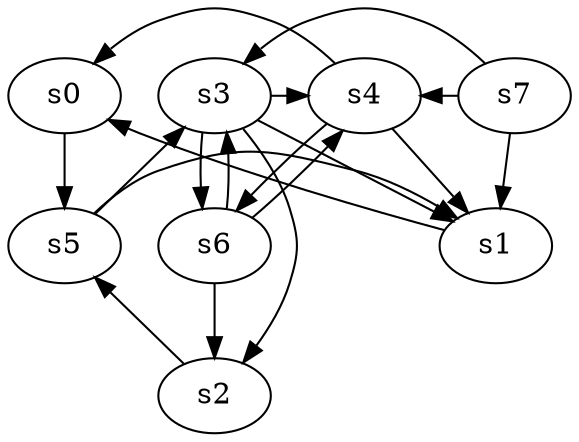 digraph game_0978_complex_8 {
    s0 [name="s0", player=1];
    s1 [name="s1", player=1];
    s2 [name="s2", player=0];
    s3 [name="s3", player=0];
    s4 [name="s4", player=1];
    s5 [name="s5", player=0, target=1];
    s6 [name="s6", player=1, target=1];
    s7 [name="s7", player=1];

    s0 -> s5;
    s1 -> s0 [constraint="time % 3 == 0"];
    s2 -> s5 [constraint="time % 4 == 3 || time % 3 == 0"];
    s3 -> s1;
    s3 -> s2 [constraint="time == 0 || time == 5 || time == 12 || time == 15"];
    s3 -> s4 [constraint="time % 3 == 2"];
    s3 -> s6;
    s4 -> s0 [constraint="time % 5 == 0"];
    s4 -> s1 [constraint="!(time % 5 == 0)"];
    s4 -> s6 [constraint="time == 7 || time == 14 || time == 17"];
    s5 -> s1 [constraint="time % 6 == 3"];
    s5 -> s3 [constraint="time % 4 == 1 || time % 5 == 1"];
    s6 -> s2;
    s6 -> s3 [constraint="!(time % 4 == 1)"];
    s6 -> s4 [constraint="time % 2 == 0 && time % 3 == 2"];
    s7 -> s1;
    s7 -> s3 [constraint="time % 2 == 0 && time % 5 == 2"];
    s7 -> s4 [constraint="time == 3 || time == 4 || time == 9 || time == 20"];
}
